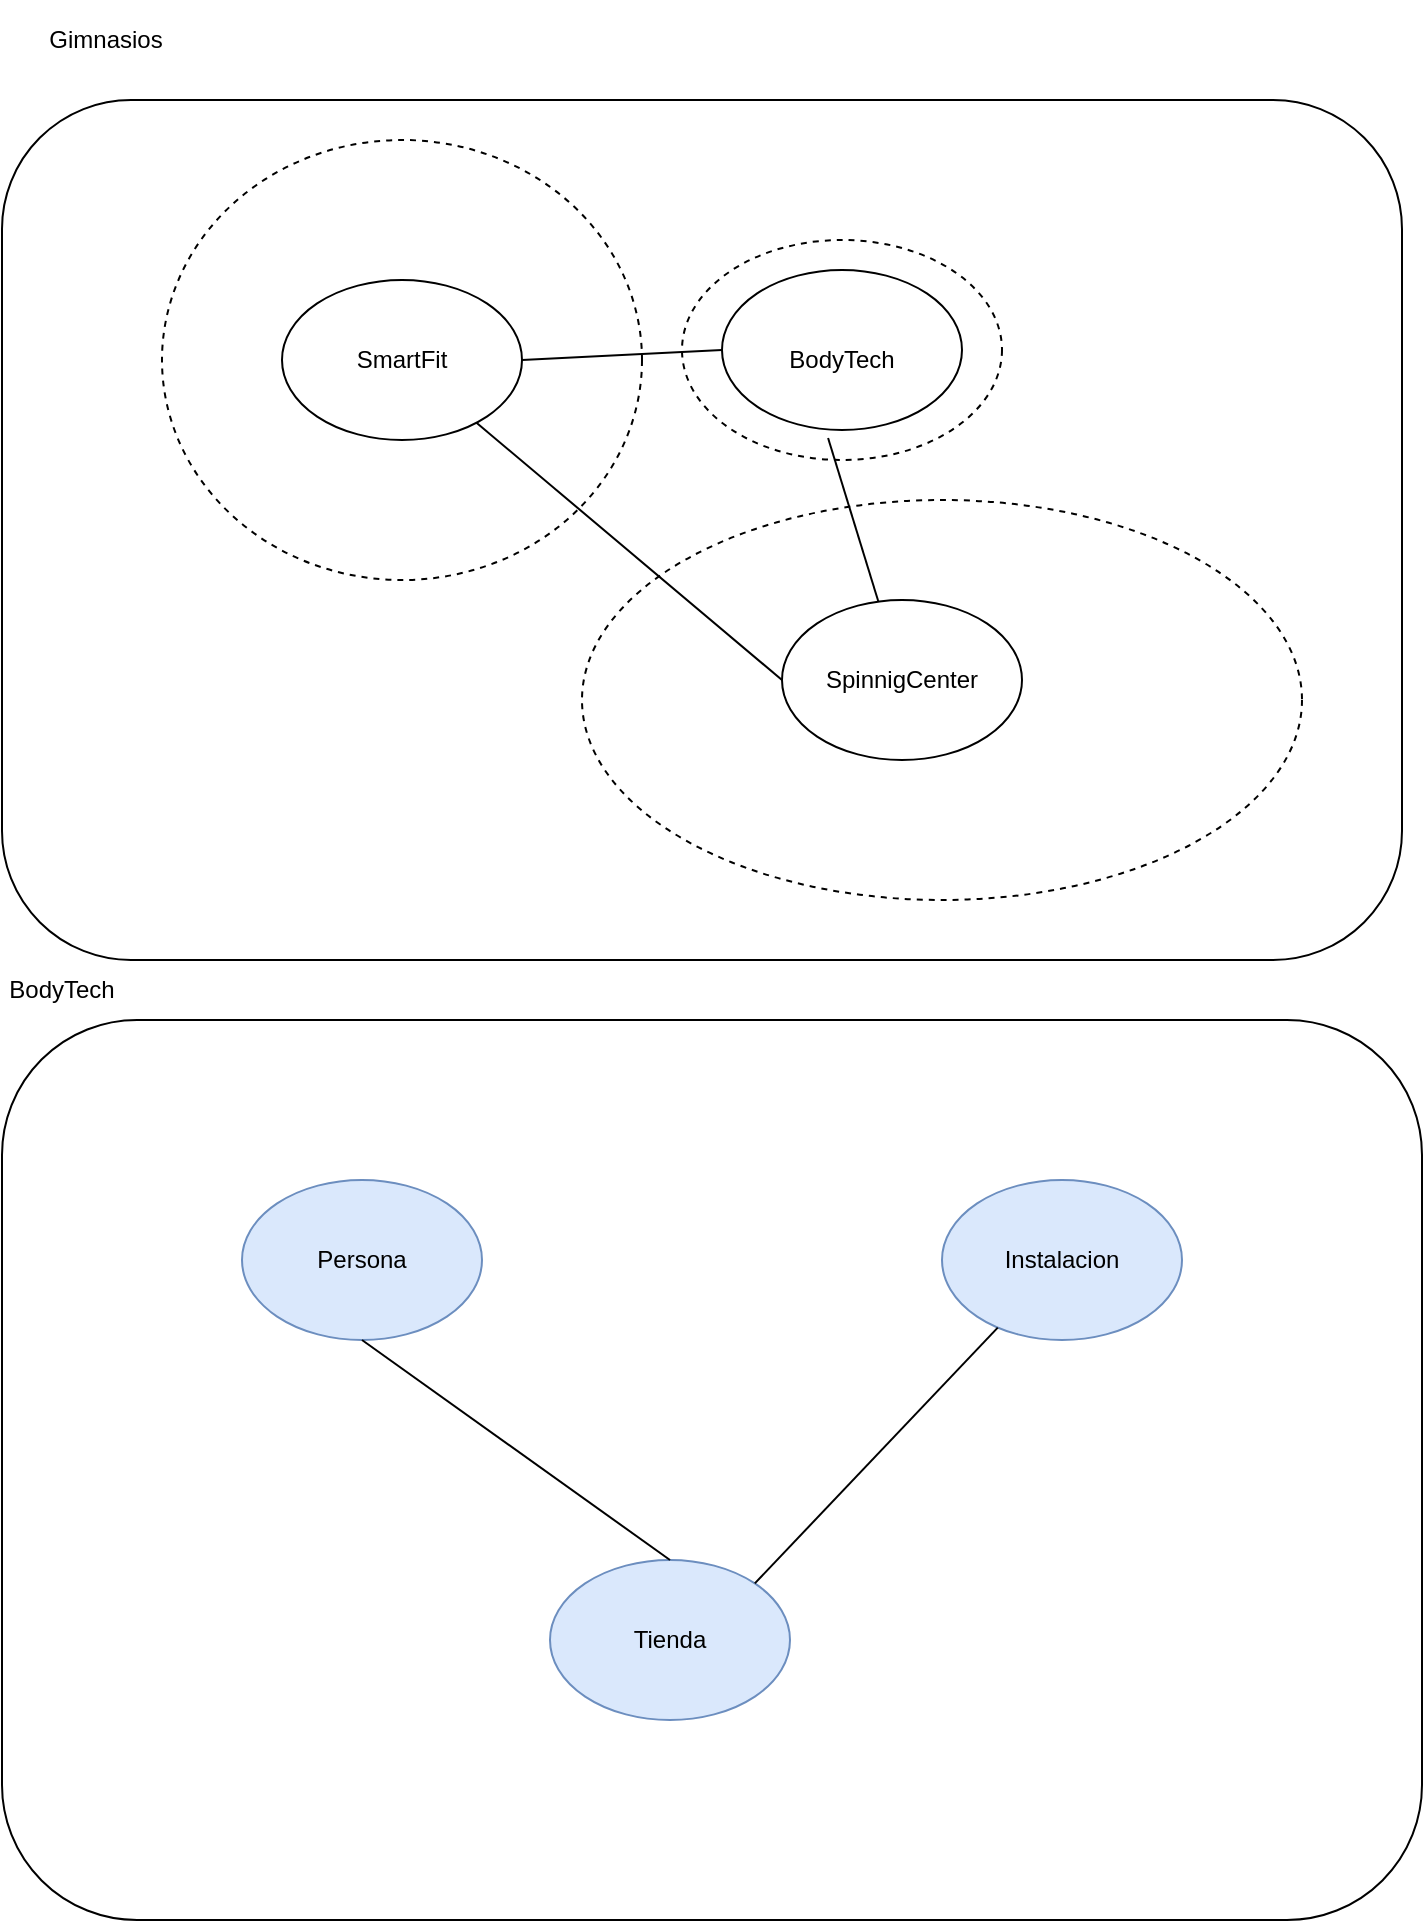 <mxfile version="20.0.1" type="device"><diagram id="_oqGPfGgC2nhYQQ_QtMT" name="Page-1"><mxGraphModel dx="1422" dy="786" grid="1" gridSize="10" guides="1" tooltips="1" connect="1" arrows="1" fold="1" page="1" pageScale="1" pageWidth="827" pageHeight="1169" math="0" shadow="0"><root><mxCell id="0"/><mxCell id="1" parent="0"/><mxCell id="T1d5wndPpkiFSiDV90Cj-4" value="" style="rounded=1;whiteSpace=wrap;html=1;" parent="1" vertex="1"><mxGeometry x="80" y="100" width="700" height="430" as="geometry"/></mxCell><mxCell id="T1d5wndPpkiFSiDV90Cj-1" value="" style="ellipse;whiteSpace=wrap;html=1;dashed=1;" parent="1" vertex="1"><mxGeometry x="160" y="120" width="240" height="220" as="geometry"/></mxCell><mxCell id="T1d5wndPpkiFSiDV90Cj-2" value="" style="ellipse;whiteSpace=wrap;html=1;dashed=1;" parent="1" vertex="1"><mxGeometry x="420" y="170" width="160" height="110" as="geometry"/></mxCell><mxCell id="T1d5wndPpkiFSiDV90Cj-3" value="" style="ellipse;whiteSpace=wrap;html=1;dashed=1;" parent="1" vertex="1"><mxGeometry x="370" y="300" width="360" height="200" as="geometry"/></mxCell><mxCell id="T1d5wndPpkiFSiDV90Cj-5" value="Gimnasios" style="text;html=1;strokeColor=none;fillColor=none;align=center;verticalAlign=middle;whiteSpace=wrap;rounded=0;" parent="1" vertex="1"><mxGeometry x="80" y="50" width="104" height="40" as="geometry"/></mxCell><mxCell id="T1d5wndPpkiFSiDV90Cj-7" value="" style="ellipse;whiteSpace=wrap;html=1;" parent="1" vertex="1"><mxGeometry x="220" y="190" width="120" height="80" as="geometry"/></mxCell><mxCell id="T1d5wndPpkiFSiDV90Cj-8" value="" style="ellipse;whiteSpace=wrap;html=1;" parent="1" vertex="1"><mxGeometry x="440" y="185" width="120" height="80" as="geometry"/></mxCell><mxCell id="T1d5wndPpkiFSiDV90Cj-9" value="" style="ellipse;whiteSpace=wrap;html=1;" parent="1" vertex="1"><mxGeometry x="470" y="350" width="120" height="80" as="geometry"/></mxCell><mxCell id="T1d5wndPpkiFSiDV90Cj-10" value="" style="endArrow=none;html=1;rounded=0;exitX=0;exitY=0.5;exitDx=0;exitDy=0;" parent="1" source="T1d5wndPpkiFSiDV90Cj-9" target="T1d5wndPpkiFSiDV90Cj-7" edge="1"><mxGeometry width="50" height="50" relative="1" as="geometry"><mxPoint x="280" y="400" as="sourcePoint"/><mxPoint x="320" y="360" as="targetPoint"/></mxGeometry></mxCell><mxCell id="T1d5wndPpkiFSiDV90Cj-11" value="" style="endArrow=none;html=1;rounded=0;entryX=1;entryY=0.5;entryDx=0;entryDy=0;exitX=0;exitY=0.5;exitDx=0;exitDy=0;" parent="1" source="T1d5wndPpkiFSiDV90Cj-8" target="T1d5wndPpkiFSiDV90Cj-7" edge="1"><mxGeometry width="50" height="50" relative="1" as="geometry"><mxPoint x="270" y="410" as="sourcePoint"/><mxPoint x="320" y="360" as="targetPoint"/></mxGeometry></mxCell><mxCell id="T1d5wndPpkiFSiDV90Cj-12" value="" style="endArrow=none;html=1;rounded=0;entryX=0.442;entryY=1.05;entryDx=0;entryDy=0;entryPerimeter=0;" parent="1" source="T1d5wndPpkiFSiDV90Cj-9" target="T1d5wndPpkiFSiDV90Cj-8" edge="1"><mxGeometry width="50" height="50" relative="1" as="geometry"><mxPoint x="270" y="410" as="sourcePoint"/><mxPoint x="320" y="360" as="targetPoint"/></mxGeometry></mxCell><mxCell id="T1d5wndPpkiFSiDV90Cj-13" value="SmartFit" style="text;html=1;strokeColor=none;fillColor=none;align=center;verticalAlign=middle;whiteSpace=wrap;rounded=0;" parent="1" vertex="1"><mxGeometry x="250" y="215" width="60" height="30" as="geometry"/></mxCell><mxCell id="T1d5wndPpkiFSiDV90Cj-14" value="BodyTech" style="text;html=1;strokeColor=none;fillColor=none;align=center;verticalAlign=middle;whiteSpace=wrap;rounded=0;" parent="1" vertex="1"><mxGeometry x="470" y="215" width="60" height="30" as="geometry"/></mxCell><mxCell id="T1d5wndPpkiFSiDV90Cj-15" value="SpinnigCenter" style="text;html=1;strokeColor=none;fillColor=none;align=center;verticalAlign=middle;whiteSpace=wrap;rounded=0;" parent="1" vertex="1"><mxGeometry x="500" y="375" width="60" height="30" as="geometry"/></mxCell><mxCell id="T1d5wndPpkiFSiDV90Cj-16" value="" style="rounded=1;whiteSpace=wrap;html=1;" parent="1" vertex="1"><mxGeometry x="80" y="560" width="710" height="450" as="geometry"/></mxCell><mxCell id="T1d5wndPpkiFSiDV90Cj-17" value="Persona" style="ellipse;whiteSpace=wrap;html=1;fillColor=#dae8fc;strokeColor=#6c8ebf;" parent="1" vertex="1"><mxGeometry x="200" y="640" width="120" height="80" as="geometry"/></mxCell><mxCell id="T1d5wndPpkiFSiDV90Cj-18" value="Instalacion" style="ellipse;whiteSpace=wrap;html=1;fillColor=#dae8fc;strokeColor=#6c8ebf;" parent="1" vertex="1"><mxGeometry x="550" y="640" width="120" height="80" as="geometry"/></mxCell><mxCell id="T1d5wndPpkiFSiDV90Cj-19" value="Tienda" style="ellipse;whiteSpace=wrap;html=1;fillColor=#dae8fc;strokeColor=#6c8ebf;" parent="1" vertex="1"><mxGeometry x="354" y="830" width="120" height="80" as="geometry"/></mxCell><mxCell id="T1d5wndPpkiFSiDV90Cj-22" value="" style="endArrow=none;html=1;rounded=0;exitX=0.5;exitY=1;exitDx=0;exitDy=0;entryX=0.5;entryY=0;entryDx=0;entryDy=0;" parent="1" source="T1d5wndPpkiFSiDV90Cj-17" target="T1d5wndPpkiFSiDV90Cj-19" edge="1"><mxGeometry width="50" height="50" relative="1" as="geometry"><mxPoint x="270" y="670" as="sourcePoint"/><mxPoint x="320" y="620" as="targetPoint"/></mxGeometry></mxCell><mxCell id="T1d5wndPpkiFSiDV90Cj-24" value="" style="endArrow=none;html=1;rounded=0;exitX=1;exitY=0;exitDx=0;exitDy=0;" parent="1" source="T1d5wndPpkiFSiDV90Cj-19" target="T1d5wndPpkiFSiDV90Cj-18" edge="1"><mxGeometry width="50" height="50" relative="1" as="geometry"><mxPoint x="310" y="830" as="sourcePoint"/><mxPoint x="360" y="780" as="targetPoint"/></mxGeometry></mxCell><mxCell id="pfW1knksQyarEw1GEsjY-1" value="BodyTech" style="text;html=1;strokeColor=none;fillColor=none;align=center;verticalAlign=middle;whiteSpace=wrap;rounded=0;" vertex="1" parent="1"><mxGeometry x="80" y="530" width="60" height="30" as="geometry"/></mxCell></root></mxGraphModel></diagram></mxfile>